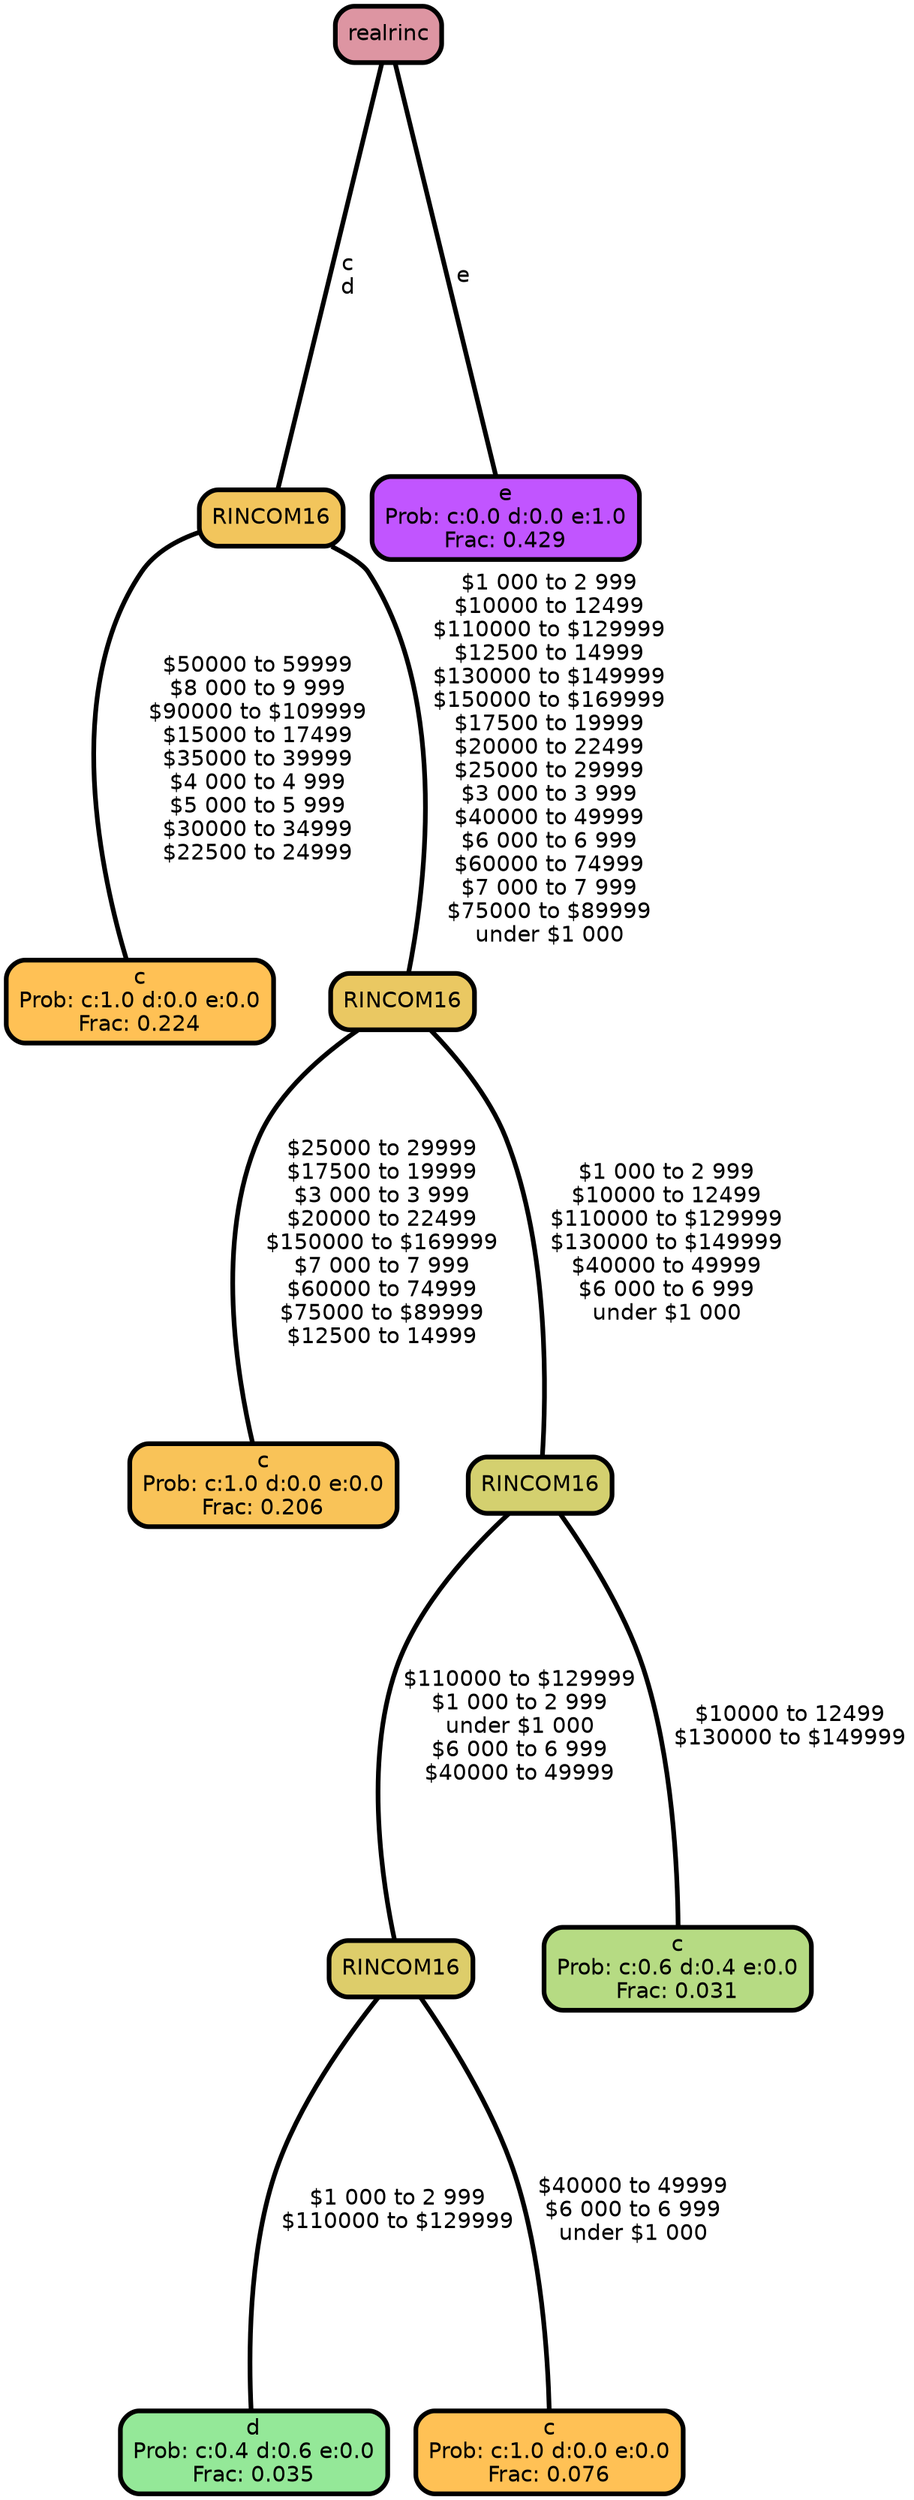 graph Tree {
node [shape=box, style="filled, rounded",color="black",penwidth="3",fontcolor="black",                 fontname=helvetica] ;
graph [ranksep="0 equally", splines=straight,                 bgcolor=transparent, dpi=200] ;
edge [fontname=helvetica, color=black] ;
0 [label="c
Prob: c:1.0 d:0.0 e:0.0
Frac: 0.224", fillcolor="#ffc155"] ;
1 [label="RINCOM16", fillcolor="#f2c55c"] ;
2 [label="c
Prob: c:1.0 d:0.0 e:0.0
Frac: 0.206", fillcolor="#f9c358"] ;
3 [label="RINCOM16", fillcolor="#eac862"] ;
4 [label="d
Prob: c:0.4 d:0.6 e:0.0
Frac: 0.035", fillcolor="#94e898"] ;
5 [label="RINCOM16", fillcolor="#ddcd6a"] ;
6 [label="c
Prob: c:1.0 d:0.0 e:0.0
Frac: 0.076", fillcolor="#ffc155"] ;
7 [label="RINCOM16", fillcolor="#d4d06f"] ;
8 [label="c
Prob: c:0.6 d:0.4 e:0.0
Frac: 0.031", fillcolor="#b6db83"] ;
9 [label="realrinc", fillcolor="#dd95a2"] ;
10 [label="e
Prob: c:0.0 d:0.0 e:1.0
Frac: 0.429", fillcolor="#c155ff"] ;
1 -- 0 [label=" $50000 to 59999\n $8 000 to 9 999\n $90000 to $109999\n $15000 to 17499\n $35000 to 39999\n $4 000 to 4 999\n $5 000 to 5 999\n $30000 to 34999\n $22500 to 24999",penwidth=3] ;
1 -- 3 [label=" $1 000 to 2 999\n $10000 to 12499\n $110000 to $129999\n $12500 to 14999\n $130000 to $149999\n $150000 to $169999\n $17500 to 19999\n $20000 to 22499\n $25000 to 29999\n $3 000 to 3 999\n $40000 to 49999\n $6 000 to 6 999\n $60000 to 74999\n $7 000 to 7 999\n $75000 to $89999\n under $1 000",penwidth=3] ;
3 -- 2 [label=" $25000 to 29999\n $17500 to 19999\n $3 000 to 3 999\n $20000 to 22499\n $150000 to $169999\n $7 000 to 7 999\n $60000 to 74999\n $75000 to $89999\n $12500 to 14999",penwidth=3] ;
3 -- 7 [label=" $1 000 to 2 999\n $10000 to 12499\n $110000 to $129999\n $130000 to $149999\n $40000 to 49999\n $6 000 to 6 999\n under $1 000",penwidth=3] ;
5 -- 4 [label=" $1 000 to 2 999\n $110000 to $129999",penwidth=3] ;
5 -- 6 [label=" $40000 to 49999\n $6 000 to 6 999\n under $1 000",penwidth=3] ;
7 -- 5 [label=" $110000 to $129999\n $1 000 to 2 999\n under $1 000\n $6 000 to 6 999\n $40000 to 49999",penwidth=3] ;
7 -- 8 [label=" $10000 to 12499\n $130000 to $149999",penwidth=3] ;
9 -- 1 [label=" c\n d",penwidth=3] ;
9 -- 10 [label=" e",penwidth=3] ;
{rank = same;}}